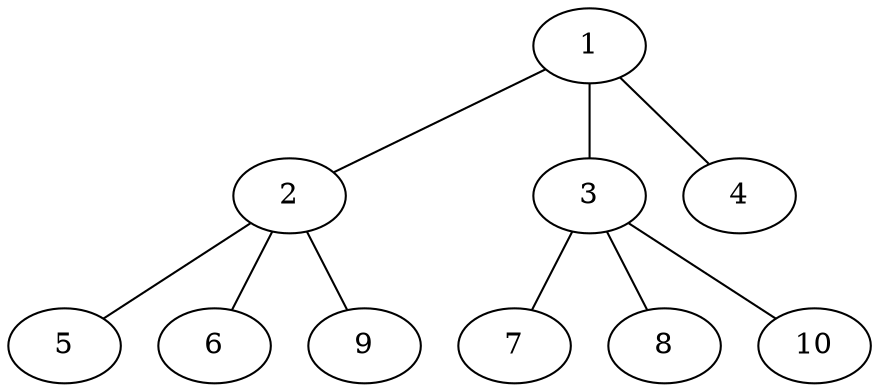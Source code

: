 graph molecule_3486 {
	1	 [chem=C];
	2	 [chem=C];
	1 -- 2	 [valence=1];
	3	 [chem=C];
	1 -- 3	 [valence=1];
	4	 [chem=O];
	1 -- 4	 [valence=2];
	5	 [chem=Cl];
	2 -- 5	 [valence=1];
	6	 [chem=Cl];
	2 -- 6	 [valence=1];
	9	 [chem=H];
	2 -- 9	 [valence=1];
	7	 [chem=Cl];
	3 -- 7	 [valence=1];
	8	 [chem=Cl];
	3 -- 8	 [valence=1];
	10	 [chem=H];
	3 -- 10	 [valence=1];
}
